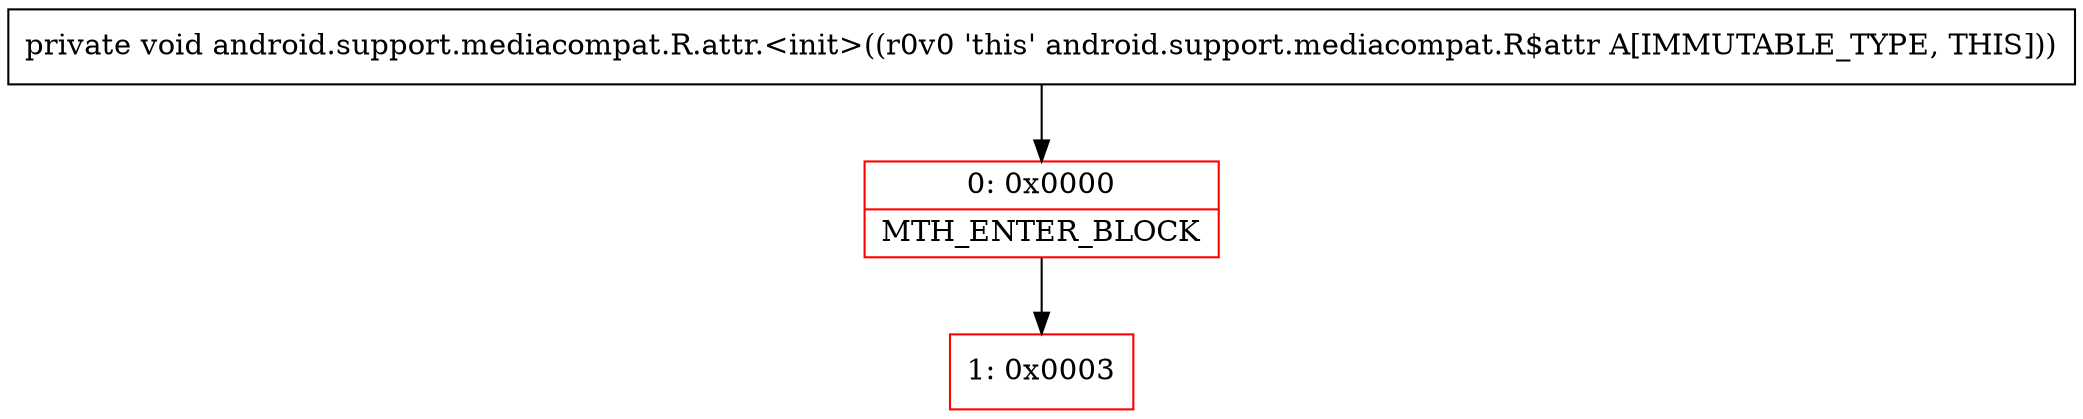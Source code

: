 digraph "CFG forandroid.support.mediacompat.R.attr.\<init\>()V" {
subgraph cluster_Region_623143054 {
label = "R(0)";
node [shape=record,color=blue];
}
Node_0 [shape=record,color=red,label="{0\:\ 0x0000|MTH_ENTER_BLOCK\l}"];
Node_1 [shape=record,color=red,label="{1\:\ 0x0003}"];
MethodNode[shape=record,label="{private void android.support.mediacompat.R.attr.\<init\>((r0v0 'this' android.support.mediacompat.R$attr A[IMMUTABLE_TYPE, THIS])) }"];
MethodNode -> Node_0;
Node_0 -> Node_1;
}

